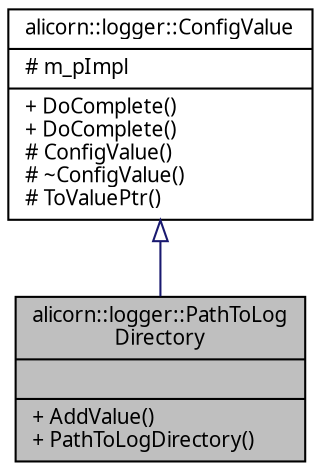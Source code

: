 digraph "alicorn::logger::PathToLogDirectory"
{
 // INTERACTIVE_SVG=YES
  edge [fontname="Verdana",fontsize="10",labelfontname="Verdana",labelfontsize="10"];
  node [fontname="Verdana",fontsize="10",shape=record];
  Node1 [label="{alicorn::logger::PathToLog\lDirectory\n||+ AddValue()\l+ PathToLogDirectory()\l}",height=0.2,width=0.4,color="black", fillcolor="grey75", style="filled", fontcolor="black"];
  Node2 -> Node1 [dir="back",color="midnightblue",fontsize="10",style="solid",arrowtail="onormal",fontname="Verdana"];
  Node2 [label="{alicorn::logger::ConfigValue\n|# m_pImpl\l|+ DoComplete()\l+ DoComplete()\l# ConfigValue()\l# ~ConfigValue()\l# ToValuePtr()\l}",height=0.2,width=0.4,color="black", fillcolor="white", style="filled",URL="$a00071.html",tooltip="Класс входит в Проект Logger   Базовый класс-обертка параметров для передачи их значений конфигуратор..."];
}
